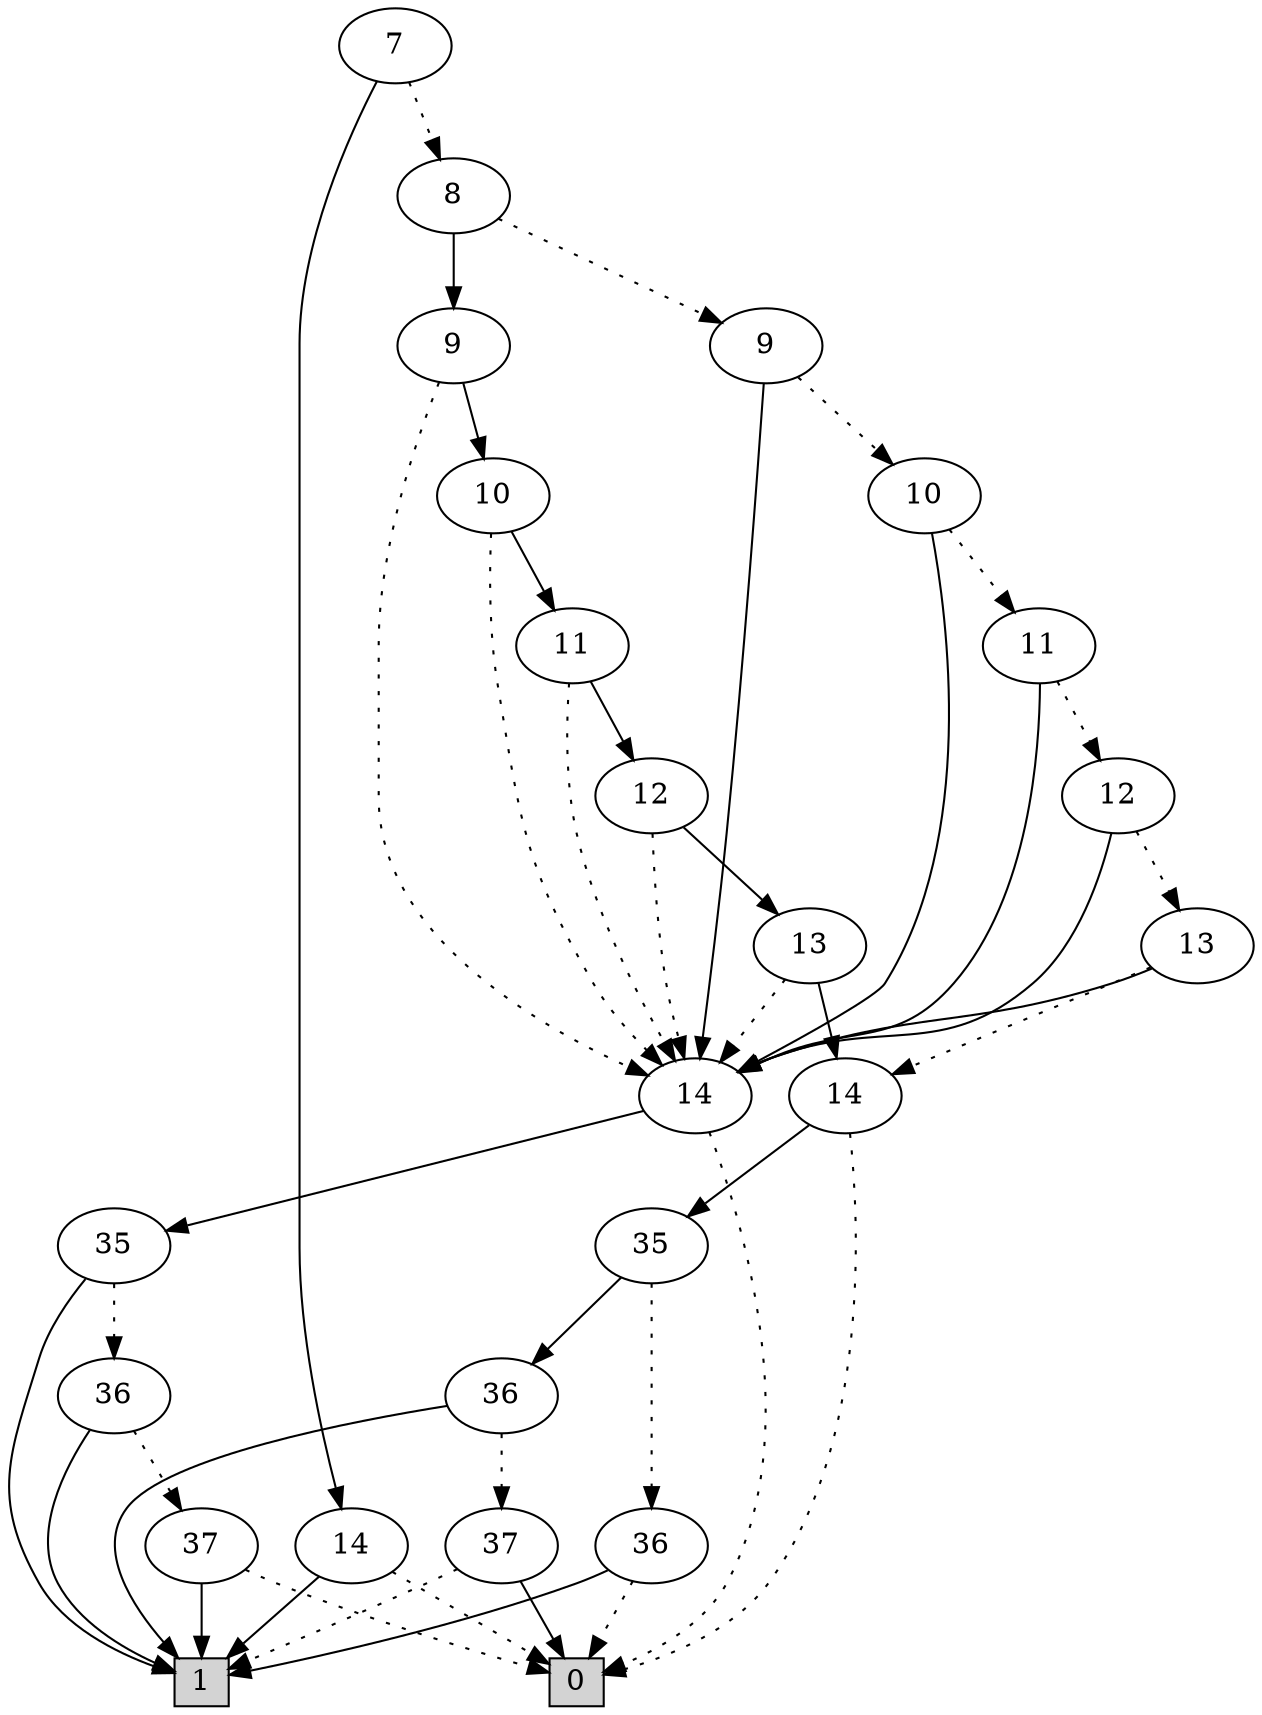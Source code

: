 digraph G {
0 [shape=box, label="0", style=filled, shape=box, height=0.3, width=0.3];
1 [shape=box, label="1", style=filled, shape=box, height=0.3, width=0.3];
10272 [label="7"];
10272 -> 10271 [style=dotted];
10272 -> 30 [style=filled];
10271 [label="8"];
10271 -> 10265 [style=dotted];
10271 -> 10270 [style=filled];
10265 [label="9"];
10265 -> 10264 [style=dotted];
10265 -> 10260 [style=filled];
10264 [label="10"];
10264 -> 10263 [style=dotted];
10264 -> 10260 [style=filled];
10263 [label="11"];
10263 -> 10262 [style=dotted];
10263 -> 10260 [style=filled];
10262 [label="12"];
10262 -> 10261 [style=dotted];
10262 -> 10260 [style=filled];
10261 [label="13"];
10261 -> 10259 [style=dotted];
10261 -> 10260 [style=filled];
10259 [label="14"];
10259 -> 0 [style=dotted];
10259 -> 10031 [style=filled];
10031 [label="35"];
10031 -> 74 [style=dotted];
10031 -> 8279 [style=filled];
74 [label="36"];
74 -> 0 [style=dotted];
74 -> 1 [style=filled];
8279 [label="36"];
8279 -> 77 [style=dotted];
8279 -> 1 [style=filled];
77 [label="37"];
77 -> 1 [style=dotted];
77 -> 0 [style=filled];
10260 [label="14"];
10260 -> 0 [style=dotted];
10260 -> 1264 [style=filled];
1264 [label="35"];
1264 -> 1258 [style=dotted];
1264 -> 1 [style=filled];
1258 [label="36"];
1258 -> 76 [style=dotted];
1258 -> 1 [style=filled];
76 [label="37"];
76 -> 0 [style=dotted];
76 -> 1 [style=filled];
10270 [label="9"];
10270 -> 10260 [style=dotted];
10270 -> 10269 [style=filled];
10269 [label="10"];
10269 -> 10260 [style=dotted];
10269 -> 10268 [style=filled];
10268 [label="11"];
10268 -> 10260 [style=dotted];
10268 -> 10267 [style=filled];
10267 [label="12"];
10267 -> 10260 [style=dotted];
10267 -> 10266 [style=filled];
10266 [label="13"];
10266 -> 10260 [style=dotted];
10266 -> 10259 [style=filled];
30 [label="14"];
30 -> 0 [style=dotted];
30 -> 1 [style=filled];
}

